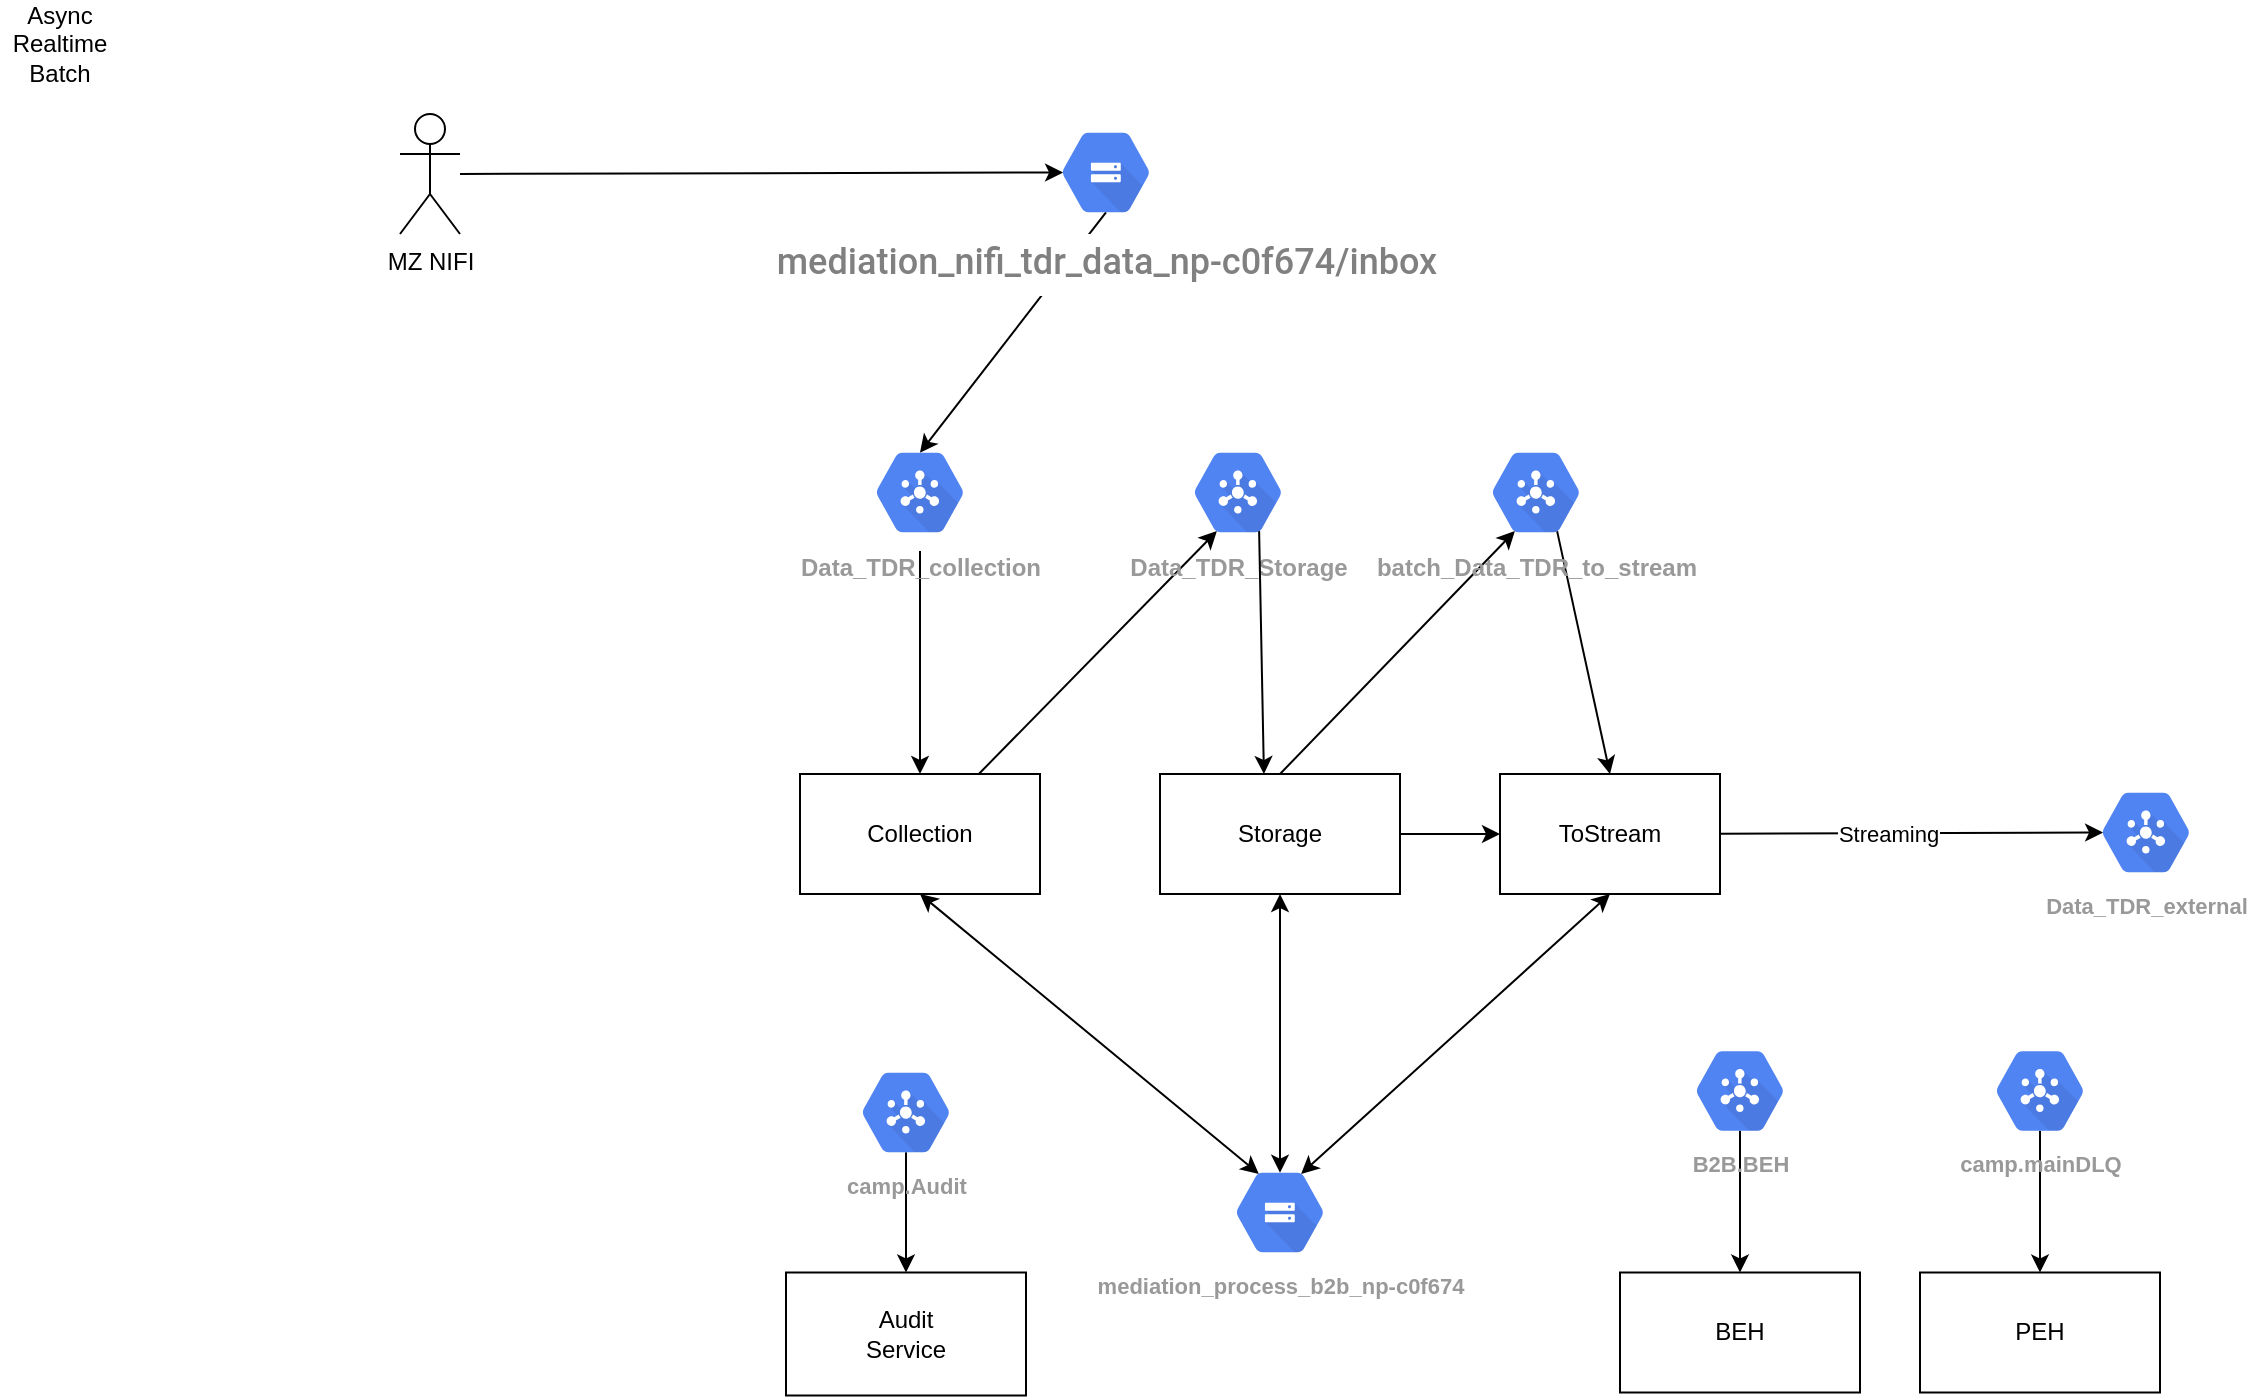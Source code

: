 <mxfile version="18.0.6" type="device"><diagram id="V0_8cqZzB32vLAIiTv2V" name="Page-1"><mxGraphModel dx="1952" dy="865" grid="1" gridSize="10" guides="1" tooltips="1" connect="1" arrows="1" fold="1" page="1" pageScale="1" pageWidth="850" pageHeight="1100" math="0" shadow="0"><root><mxCell id="0"/><mxCell id="1" parent="0"/><mxCell id="19" style="edgeStyle=none;html=1;entryX=0.34;entryY=0.83;entryDx=0;entryDy=0;entryPerimeter=0;" parent="1" source="2" target="17" edge="1"><mxGeometry relative="1" as="geometry"><mxPoint x="190" y="430" as="targetPoint"/></mxGeometry></mxCell><mxCell id="30" style="edgeStyle=none;html=1;exitX=0.5;exitY=1;exitDx=0;exitDy=0;entryX=0.34;entryY=0.17;entryDx=0;entryDy=0;entryPerimeter=0;startArrow=classic;startFill=1;" parent="1" source="2" target="9" edge="1"><mxGeometry relative="1" as="geometry"/></mxCell><mxCell id="2" value="Collection" style="rounded=0;whiteSpace=wrap;html=1;" parent="1" vertex="1"><mxGeometry x="90" y="470" width="120" height="60" as="geometry"/></mxCell><mxCell id="7" value="" style="edgeStyle=none;html=1;" parent="1" source="3" target="4" edge="1"><mxGeometry relative="1" as="geometry"/></mxCell><mxCell id="23" style="edgeStyle=none;html=1;exitX=0.5;exitY=0;exitDx=0;exitDy=0;entryX=0.34;entryY=0.83;entryDx=0;entryDy=0;entryPerimeter=0;" parent="1" source="3" target="22" edge="1"><mxGeometry relative="1" as="geometry"/></mxCell><mxCell id="31" style="edgeStyle=none;html=1;exitX=0.5;exitY=1;exitDx=0;exitDy=0;entryX=0.5;entryY=0.16;entryDx=0;entryDy=0;entryPerimeter=0;startArrow=classic;startFill=1;" parent="1" source="3" target="9" edge="1"><mxGeometry relative="1" as="geometry"/></mxCell><mxCell id="3" value="Storage" style="rounded=0;whiteSpace=wrap;html=1;" parent="1" vertex="1"><mxGeometry x="270" y="470" width="120" height="60" as="geometry"/></mxCell><mxCell id="27" style="edgeStyle=none;html=1;entryX=0.175;entryY=0.5;entryDx=0;entryDy=0;entryPerimeter=0;" parent="1" source="4" target="25" edge="1"><mxGeometry relative="1" as="geometry"/></mxCell><mxCell id="28" value="Streaming" style="edgeLabel;html=1;align=center;verticalAlign=middle;resizable=0;points=[];" parent="27" vertex="1" connectable="0"><mxGeometry x="-0.123" relative="1" as="geometry"><mxPoint as="offset"/></mxGeometry></mxCell><mxCell id="32" style="edgeStyle=none;html=1;exitX=0.5;exitY=1;exitDx=0;exitDy=0;entryX=0.66;entryY=0.17;entryDx=0;entryDy=0;entryPerimeter=0;startArrow=classic;startFill=1;" parent="1" source="4" target="9" edge="1"><mxGeometry relative="1" as="geometry"/></mxCell><mxCell id="4" value="ToStream" style="rounded=0;whiteSpace=wrap;html=1;" parent="1" vertex="1"><mxGeometry x="440" y="470" width="110" height="60" as="geometry"/></mxCell><mxCell id="14" style="edgeStyle=none;html=1;exitX=0.5;exitY=0.84;exitDx=0;exitDy=0;exitPerimeter=0;entryX=0.5;entryY=0.16;entryDx=0;entryDy=0;entryPerimeter=0;" parent="1" source="8" target="13" edge="1"><mxGeometry relative="1" as="geometry"/></mxCell><mxCell id="8" value="&lt;h2 style=&quot;box-sizing: border-box; border: 0px; margin-right: 0px; margin-bottom: 8px; margin-left: 0px; outline: 0px; padding: 0px; vertical-align: baseline; text-rendering: auto; overflow-wrap: break-word; position: relative; line-height: 28px; max-width: 512px; bottom: auto; word-break: break-word; text-align: start; background-color: rgb(255, 255, 255); margin-top: 0px !important;&quot; class=&quot;cfc-space-first ng-star-inserted&quot;&gt;&lt;font size=&quot;1&quot; color=&quot;#808080&quot; face=&quot;Roboto&quot;&gt;&lt;span style=&quot;font-weight: 500; font-size: 18px;&quot;&gt;mediation_nifi_tdr_data_np-c0f674/inbox&lt;/span&gt;&lt;/font&gt;&lt;/h2&gt;" style="sketch=0;html=1;fillColor=#5184F3;strokeColor=none;verticalAlign=top;labelPosition=center;verticalLabelPosition=bottom;align=center;spacingTop=-6;fontSize=11;fontStyle=1;fontColor=#999999;shape=mxgraph.gcp2.hexIcon;prIcon=cloud_storage" parent="1" vertex="1"><mxGeometry x="210" y="140" width="66" height="58.5" as="geometry"/></mxCell><mxCell id="9" value="mediation_process_b2b_np-c0f674" style="sketch=0;html=1;fillColor=#5184F3;strokeColor=none;verticalAlign=top;labelPosition=center;verticalLabelPosition=bottom;align=center;spacingTop=-6;fontSize=11;fontStyle=1;fontColor=#999999;shape=mxgraph.gcp2.hexIcon;prIcon=cloud_storage" parent="1" vertex="1"><mxGeometry x="297" y="660" width="66" height="58.5" as="geometry"/></mxCell><mxCell id="11" value="MZ NIFI" style="shape=umlActor;verticalLabelPosition=bottom;verticalAlign=top;html=1;outlineConnect=0;" parent="1" vertex="1"><mxGeometry x="-110" y="140" width="30" height="60" as="geometry"/></mxCell><mxCell id="12" value="" style="endArrow=classic;html=1;entryX=0.175;entryY=0.5;entryDx=0;entryDy=0;entryPerimeter=0;" parent="1" source="11" target="8" edge="1"><mxGeometry width="50" height="50" relative="1" as="geometry"><mxPoint x="220" y="310" as="sourcePoint"/><mxPoint x="270" y="260" as="targetPoint"/></mxGeometry></mxCell><mxCell id="15" style="edgeStyle=none;html=1;entryX=0.5;entryY=0;entryDx=0;entryDy=0;" parent="1" source="13" target="2" edge="1"><mxGeometry relative="1" as="geometry"/></mxCell><mxCell id="13" value="&lt;font style=&quot;font-size: 12px;&quot;&gt;Data_TDR_collection&lt;/font&gt;" style="sketch=0;html=1;fillColor=#5184F3;strokeColor=none;verticalAlign=top;labelPosition=center;verticalLabelPosition=bottom;align=center;spacingTop=-6;fontSize=11;fontStyle=1;fontColor=#999999;shape=mxgraph.gcp2.hexIcon;prIcon=cloud_pubsub" parent="1" vertex="1"><mxGeometry x="117" y="300" width="66" height="58.5" as="geometry"/></mxCell><mxCell id="17" value="&lt;font style=&quot;font-size: 12px;&quot;&gt;Data_TDR_Storage&lt;/font&gt;" style="sketch=0;html=1;fillColor=#5184F3;strokeColor=none;verticalAlign=top;labelPosition=center;verticalLabelPosition=bottom;align=center;spacingTop=-6;fontSize=11;fontStyle=1;fontColor=#999999;shape=mxgraph.gcp2.hexIcon;prIcon=cloud_pubsub" parent="1" vertex="1"><mxGeometry x="276" y="300" width="66" height="58.5" as="geometry"/></mxCell><mxCell id="21" value="" style="endArrow=classic;html=1;entryX=0.433;entryY=0;entryDx=0;entryDy=0;entryPerimeter=0;exitX=0.66;exitY=0.83;exitDx=0;exitDy=0;exitPerimeter=0;" parent="1" source="17" target="3" edge="1"><mxGeometry width="50" height="50" relative="1" as="geometry"><mxPoint x="220" y="510" as="sourcePoint"/><mxPoint x="270" y="460" as="targetPoint"/></mxGeometry></mxCell><mxCell id="24" style="edgeStyle=none;html=1;exitX=0.66;exitY=0.83;exitDx=0;exitDy=0;exitPerimeter=0;entryX=0.5;entryY=0;entryDx=0;entryDy=0;" parent="1" source="22" target="4" edge="1"><mxGeometry relative="1" as="geometry"/></mxCell><mxCell id="22" value="&lt;font style=&quot;font-size: 12px;&quot;&gt;batch_Data_TDR_to_stream&lt;/font&gt;" style="sketch=0;html=1;fillColor=#5184F3;strokeColor=none;verticalAlign=top;labelPosition=center;verticalLabelPosition=bottom;align=center;spacingTop=-6;fontSize=11;fontStyle=1;fontColor=#999999;shape=mxgraph.gcp2.hexIcon;prIcon=cloud_pubsub" parent="1" vertex="1"><mxGeometry x="425" y="300" width="66" height="58.5" as="geometry"/></mxCell><mxCell id="25" value="Data_TDR_external" style="sketch=0;html=1;fillColor=#5184F3;strokeColor=none;verticalAlign=top;labelPosition=center;verticalLabelPosition=bottom;align=center;spacingTop=-6;fontSize=11;fontStyle=1;fontColor=#999999;shape=mxgraph.gcp2.hexIcon;prIcon=cloud_pubsub" parent="1" vertex="1"><mxGeometry x="730" y="470" width="66" height="58.5" as="geometry"/></mxCell><mxCell id="33" value="Async Realtime Batch&lt;br&gt;" style="text;html=1;strokeColor=none;fillColor=none;align=center;verticalAlign=middle;whiteSpace=wrap;rounded=0;" parent="1" vertex="1"><mxGeometry x="-310" y="90" width="60" height="30" as="geometry"/></mxCell><mxCell id="34" value="BEH" style="rounded=0;whiteSpace=wrap;html=1;" parent="1" vertex="1"><mxGeometry x="500" y="719.25" width="120" height="60" as="geometry"/></mxCell><mxCell id="35" value="PEH" style="rounded=0;whiteSpace=wrap;html=1;" parent="1" vertex="1"><mxGeometry x="650" y="719.25" width="120" height="60" as="geometry"/></mxCell><mxCell id="40" style="edgeStyle=none;html=1;exitX=0.5;exitY=0.84;exitDx=0;exitDy=0;exitPerimeter=0;entryX=0.5;entryY=0;entryDx=0;entryDy=0;" parent="1" source="36" target="35" edge="1"><mxGeometry relative="1" as="geometry"/></mxCell><mxCell id="36" value="camp.mainDLQ" style="sketch=0;html=1;fillColor=#5184F3;strokeColor=none;verticalAlign=top;labelPosition=center;verticalLabelPosition=bottom;align=center;spacingTop=-6;fontSize=11;fontStyle=1;fontColor=#999999;shape=mxgraph.gcp2.hexIcon;prIcon=cloud_pubsub" parent="1" vertex="1"><mxGeometry x="677" y="599.25" width="66" height="58.5" as="geometry"/></mxCell><mxCell id="38" style="edgeStyle=none;html=1;exitX=0.5;exitY=0.84;exitDx=0;exitDy=0;exitPerimeter=0;" parent="1" source="37" target="34" edge="1"><mxGeometry relative="1" as="geometry"/></mxCell><mxCell id="37" value="B2B.BEH" style="sketch=0;html=1;fillColor=#5184F3;strokeColor=none;verticalAlign=top;labelPosition=center;verticalLabelPosition=bottom;align=center;spacingTop=-6;fontSize=11;fontStyle=1;fontColor=#999999;shape=mxgraph.gcp2.hexIcon;prIcon=cloud_pubsub" parent="1" vertex="1"><mxGeometry x="527" y="599.25" width="66" height="58.5" as="geometry"/></mxCell><mxCell id="46" style="edgeStyle=none;html=1;exitX=0.5;exitY=0.84;exitDx=0;exitDy=0;exitPerimeter=0;entryX=0.5;entryY=0;entryDx=0;entryDy=0;" parent="1" source="41" target="45" edge="1"><mxGeometry relative="1" as="geometry"/></mxCell><mxCell id="41" value="camp.Audit" style="sketch=0;html=1;fillColor=#5184F3;strokeColor=none;verticalAlign=top;labelPosition=center;verticalLabelPosition=bottom;align=center;spacingTop=-6;fontSize=11;fontStyle=1;fontColor=#999999;shape=mxgraph.gcp2.hexIcon;prIcon=cloud_pubsub" parent="1" vertex="1"><mxGeometry x="110" y="610" width="66" height="58.5" as="geometry"/></mxCell><mxCell id="45" value="Audit&lt;br&gt;Service" style="rounded=0;whiteSpace=wrap;html=1;" parent="1" vertex="1"><mxGeometry x="83" y="719.25" width="120" height="61.5" as="geometry"/></mxCell></root></mxGraphModel></diagram></mxfile>